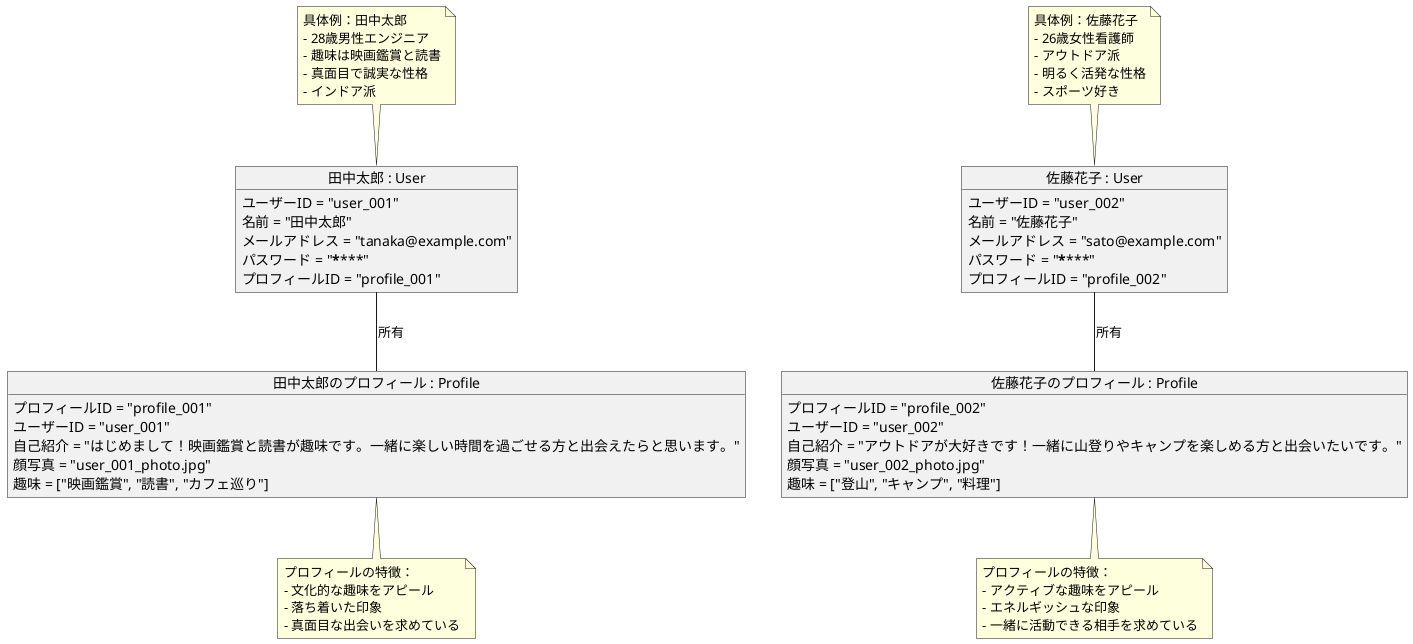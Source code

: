 @startuml user-example
skinparam objectStyle class

' User集約の具体例
object "田中太郎 : User" as user1 {
  ユーザーID = "user_001"
  名前 = "田中太郎"
  メールアドレス = "tanaka@example.com"
  パスワード = "********"
  プロフィールID = "profile_001"
}

object "田中太郎のプロフィール : Profile" as profile1 {
  プロフィールID = "profile_001"
  ユーザーID = "user_001"
  自己紹介 = "はじめまして！映画鑑賞と読書が趣味です。一緒に楽しい時間を過ごせる方と出会えたらと思います。"
  顔写真 = "user_001_photo.jpg"
  趣味 = ["映画鑑賞", "読書", "カフェ巡り"]
}

object "佐藤花子 : User" as user2 {
  ユーザーID = "user_002"
  名前 = "佐藤花子"
  メールアドレス = "sato@example.com"
  パスワード = "********"
  プロフィールID = "profile_002"
}

object "佐藤花子のプロフィール : Profile" as profile2 {
  プロフィールID = "profile_002"
  ユーザーID = "user_002"
  自己紹介 = "アウトドアが大好きです！一緒に山登りやキャンプを楽しめる方と出会いたいです。"
  顔写真 = "user_002_photo.jpg"
  趣味 = ["登山", "キャンプ", "料理"]
}

' オブジェクト間の関係
user1 -- profile1 : 所有
user2 -- profile2 : 所有

note top of user1
  具体例：田中太郎
  - 28歳男性エンジニア
  - 趣味は映画鑑賞と読書
  - 真面目で誠実な性格
  - インドア派
end note

note top of user2
  具体例：佐藤花子
  - 26歳女性看護師
  - アウトドア派
  - 明るく活発な性格
  - スポーツ好き
end note

note bottom of profile1
  プロフィールの特徴：
  - 文化的な趣味をアピール
  - 落ち着いた印象
  - 真面目な出会いを求めている
end note

note bottom of profile2
  プロフィールの特徴：
  - アクティブな趣味をアピール
  - エネルギッシュな印象
  - 一緒に活動できる相手を求めている
end note

@enduml
